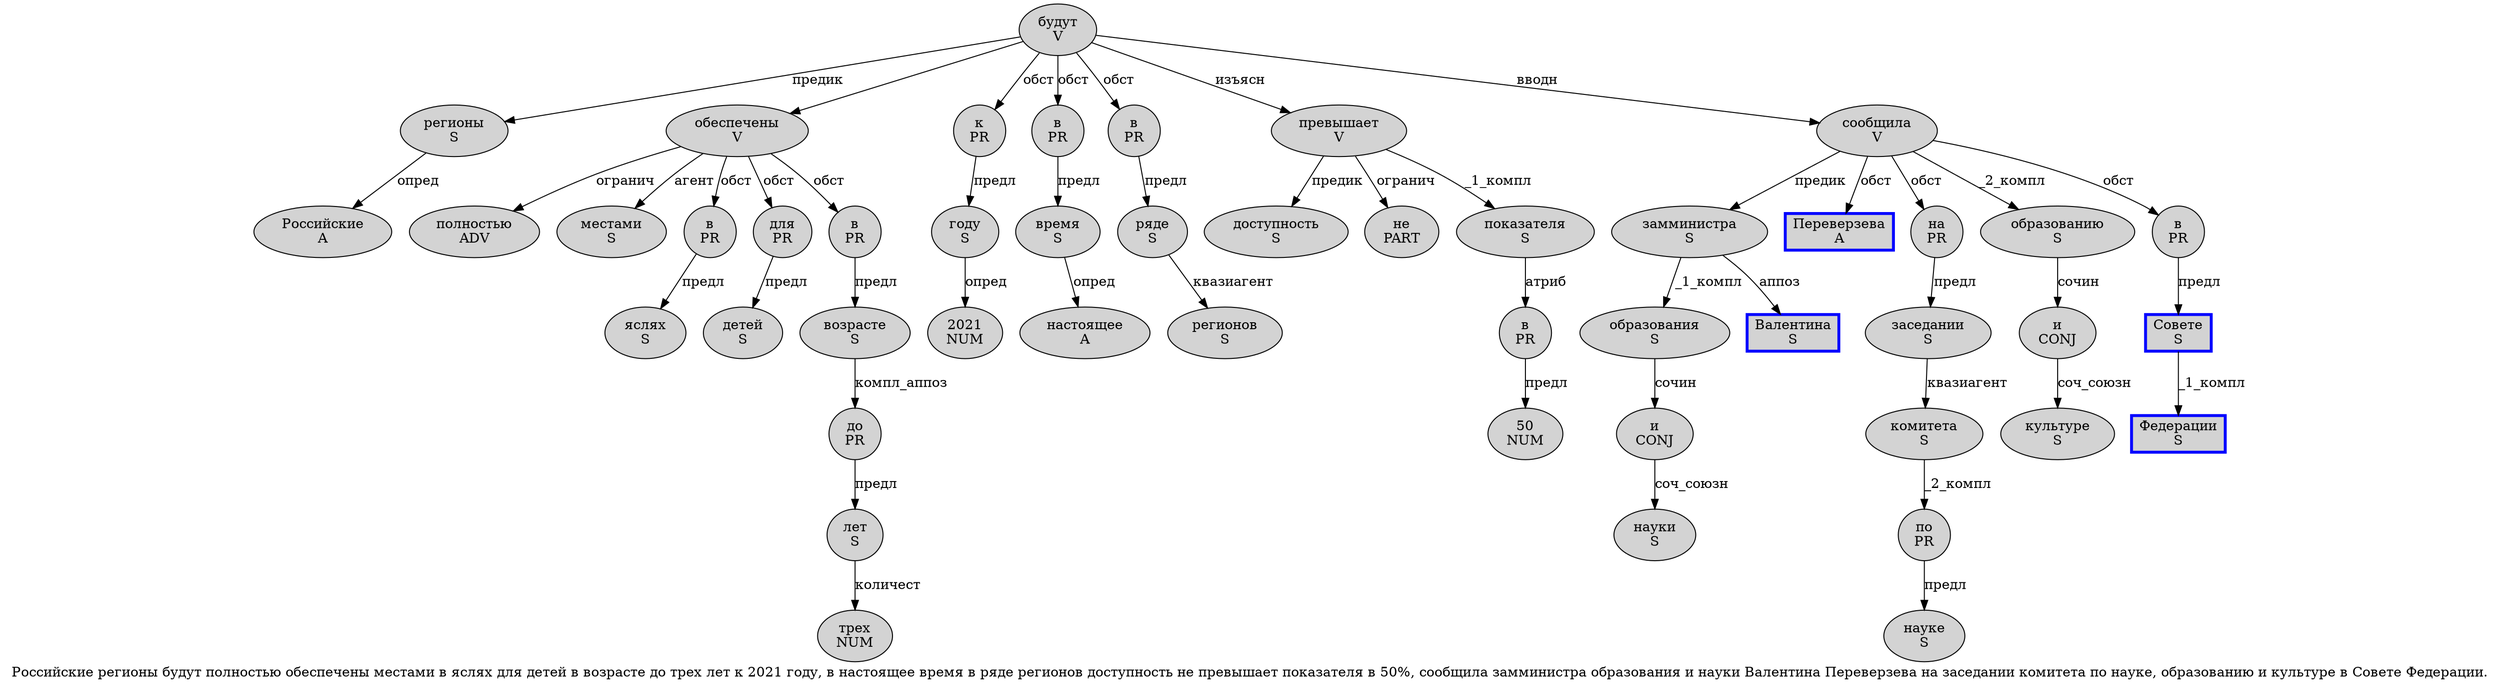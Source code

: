 digraph SENTENCE_783 {
	graph [label="Российские регионы будут полностью обеспечены местами в яслях для детей в возрасте до трех лет к 2021 году, в настоящее время в ряде регионов доступность не превышает показателя в 50%, сообщила замминистра образования и науки Валентина Переверзева на заседании комитета по науке, образованию и культуре в Совете Федерации."]
	node [style=filled]
		0 [label="Российские
A" color="" fillcolor=lightgray penwidth=1 shape=ellipse]
		1 [label="регионы
S" color="" fillcolor=lightgray penwidth=1 shape=ellipse]
		2 [label="будут
V" color="" fillcolor=lightgray penwidth=1 shape=ellipse]
		3 [label="полностью
ADV" color="" fillcolor=lightgray penwidth=1 shape=ellipse]
		4 [label="обеспечены
V" color="" fillcolor=lightgray penwidth=1 shape=ellipse]
		5 [label="местами
S" color="" fillcolor=lightgray penwidth=1 shape=ellipse]
		6 [label="в
PR" color="" fillcolor=lightgray penwidth=1 shape=ellipse]
		7 [label="яслях
S" color="" fillcolor=lightgray penwidth=1 shape=ellipse]
		8 [label="для
PR" color="" fillcolor=lightgray penwidth=1 shape=ellipse]
		9 [label="детей
S" color="" fillcolor=lightgray penwidth=1 shape=ellipse]
		10 [label="в
PR" color="" fillcolor=lightgray penwidth=1 shape=ellipse]
		11 [label="возрасте
S" color="" fillcolor=lightgray penwidth=1 shape=ellipse]
		12 [label="до
PR" color="" fillcolor=lightgray penwidth=1 shape=ellipse]
		13 [label="трех
NUM" color="" fillcolor=lightgray penwidth=1 shape=ellipse]
		14 [label="лет
S" color="" fillcolor=lightgray penwidth=1 shape=ellipse]
		15 [label="к
PR" color="" fillcolor=lightgray penwidth=1 shape=ellipse]
		16 [label="2021
NUM" color="" fillcolor=lightgray penwidth=1 shape=ellipse]
		17 [label="году
S" color="" fillcolor=lightgray penwidth=1 shape=ellipse]
		19 [label="в
PR" color="" fillcolor=lightgray penwidth=1 shape=ellipse]
		20 [label="настоящее
A" color="" fillcolor=lightgray penwidth=1 shape=ellipse]
		21 [label="время
S" color="" fillcolor=lightgray penwidth=1 shape=ellipse]
		22 [label="в
PR" color="" fillcolor=lightgray penwidth=1 shape=ellipse]
		23 [label="ряде
S" color="" fillcolor=lightgray penwidth=1 shape=ellipse]
		24 [label="регионов
S" color="" fillcolor=lightgray penwidth=1 shape=ellipse]
		25 [label="доступность
S" color="" fillcolor=lightgray penwidth=1 shape=ellipse]
		26 [label="не
PART" color="" fillcolor=lightgray penwidth=1 shape=ellipse]
		27 [label="превышает
V" color="" fillcolor=lightgray penwidth=1 shape=ellipse]
		28 [label="показателя
S" color="" fillcolor=lightgray penwidth=1 shape=ellipse]
		29 [label="в
PR" color="" fillcolor=lightgray penwidth=1 shape=ellipse]
		30 [label="50
NUM" color="" fillcolor=lightgray penwidth=1 shape=ellipse]
		33 [label="сообщила
V" color="" fillcolor=lightgray penwidth=1 shape=ellipse]
		34 [label="замминистра
S" color="" fillcolor=lightgray penwidth=1 shape=ellipse]
		35 [label="образования
S" color="" fillcolor=lightgray penwidth=1 shape=ellipse]
		36 [label="и
CONJ" color="" fillcolor=lightgray penwidth=1 shape=ellipse]
		37 [label="науки
S" color="" fillcolor=lightgray penwidth=1 shape=ellipse]
		38 [label="Валентина
S" color=blue fillcolor=lightgray penwidth=3 shape=box]
		39 [label="Переверзева
A" color=blue fillcolor=lightgray penwidth=3 shape=box]
		40 [label="на
PR" color="" fillcolor=lightgray penwidth=1 shape=ellipse]
		41 [label="заседании
S" color="" fillcolor=lightgray penwidth=1 shape=ellipse]
		42 [label="комитета
S" color="" fillcolor=lightgray penwidth=1 shape=ellipse]
		43 [label="по
PR" color="" fillcolor=lightgray penwidth=1 shape=ellipse]
		44 [label="науке
S" color="" fillcolor=lightgray penwidth=1 shape=ellipse]
		46 [label="образованию
S" color="" fillcolor=lightgray penwidth=1 shape=ellipse]
		47 [label="и
CONJ" color="" fillcolor=lightgray penwidth=1 shape=ellipse]
		48 [label="культуре
S" color="" fillcolor=lightgray penwidth=1 shape=ellipse]
		49 [label="в
PR" color="" fillcolor=lightgray penwidth=1 shape=ellipse]
		50 [label="Совете
S" color=blue fillcolor=lightgray penwidth=3 shape=box]
		51 [label="Федерации
S" color=blue fillcolor=lightgray penwidth=3 shape=box]
			2 -> 1 [label="предик"]
			2 -> 4
			2 -> 15 [label="обст"]
			2 -> 19 [label="обст"]
			2 -> 22 [label="обст"]
			2 -> 27 [label="изъясн"]
			2 -> 33 [label="вводн"]
			19 -> 21 [label="предл"]
			4 -> 3 [label="огранич"]
			4 -> 5 [label="агент"]
			4 -> 6 [label="обст"]
			4 -> 8 [label="обст"]
			4 -> 10 [label="обст"]
			33 -> 34 [label="предик"]
			33 -> 39 [label="обст"]
			33 -> 40 [label="обст"]
			33 -> 46 [label="_2_компл"]
			33 -> 49 [label="обст"]
			10 -> 11 [label="предл"]
			36 -> 37 [label="соч_союзн"]
			11 -> 12 [label="компл_аппоз"]
			8 -> 9 [label="предл"]
			27 -> 25 [label="предик"]
			27 -> 26 [label="огранич"]
			27 -> 28 [label="_1_компл"]
			15 -> 17 [label="предл"]
			41 -> 42 [label="квазиагент"]
			47 -> 48 [label="соч_союзн"]
			22 -> 23 [label="предл"]
			28 -> 29 [label="атриб"]
			1 -> 0 [label="опред"]
			34 -> 35 [label="_1_компл"]
			34 -> 38 [label="аппоз"]
			35 -> 36 [label="сочин"]
			50 -> 51 [label="_1_компл"]
			21 -> 20 [label="опред"]
			17 -> 16 [label="опред"]
			23 -> 24 [label="квазиагент"]
			42 -> 43 [label="_2_компл"]
			49 -> 50 [label="предл"]
			46 -> 47 [label="сочин"]
			6 -> 7 [label="предл"]
			12 -> 14 [label="предл"]
			40 -> 41 [label="предл"]
			43 -> 44 [label="предл"]
			29 -> 30 [label="предл"]
			14 -> 13 [label="количест"]
}